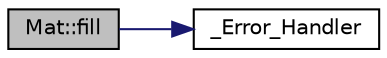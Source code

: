 digraph "Mat::fill"
{
 // INTERACTIVE_SVG=YES
 // LATEX_PDF_SIZE
  edge [fontname="Helvetica",fontsize="10",labelfontname="Helvetica",labelfontsize="10"];
  node [fontname="Helvetica",fontsize="10",shape=record];
  rankdir="LR";
  Node40 [label="Mat::fill",height=0.2,width=0.4,color="black", fillcolor="grey75", style="filled", fontcolor="black",tooltip=" "];
  Node40 -> Node41 [color="midnightblue",fontsize="10",style="solid",fontname="Helvetica"];
  Node41 [label="_Error_Handler",height=0.2,width=0.4,color="black", fillcolor="white", style="filled",URL="$main_8cpp.html#a425dc7e549f2b17a4f48496d9561d248",tooltip=" "];
}
